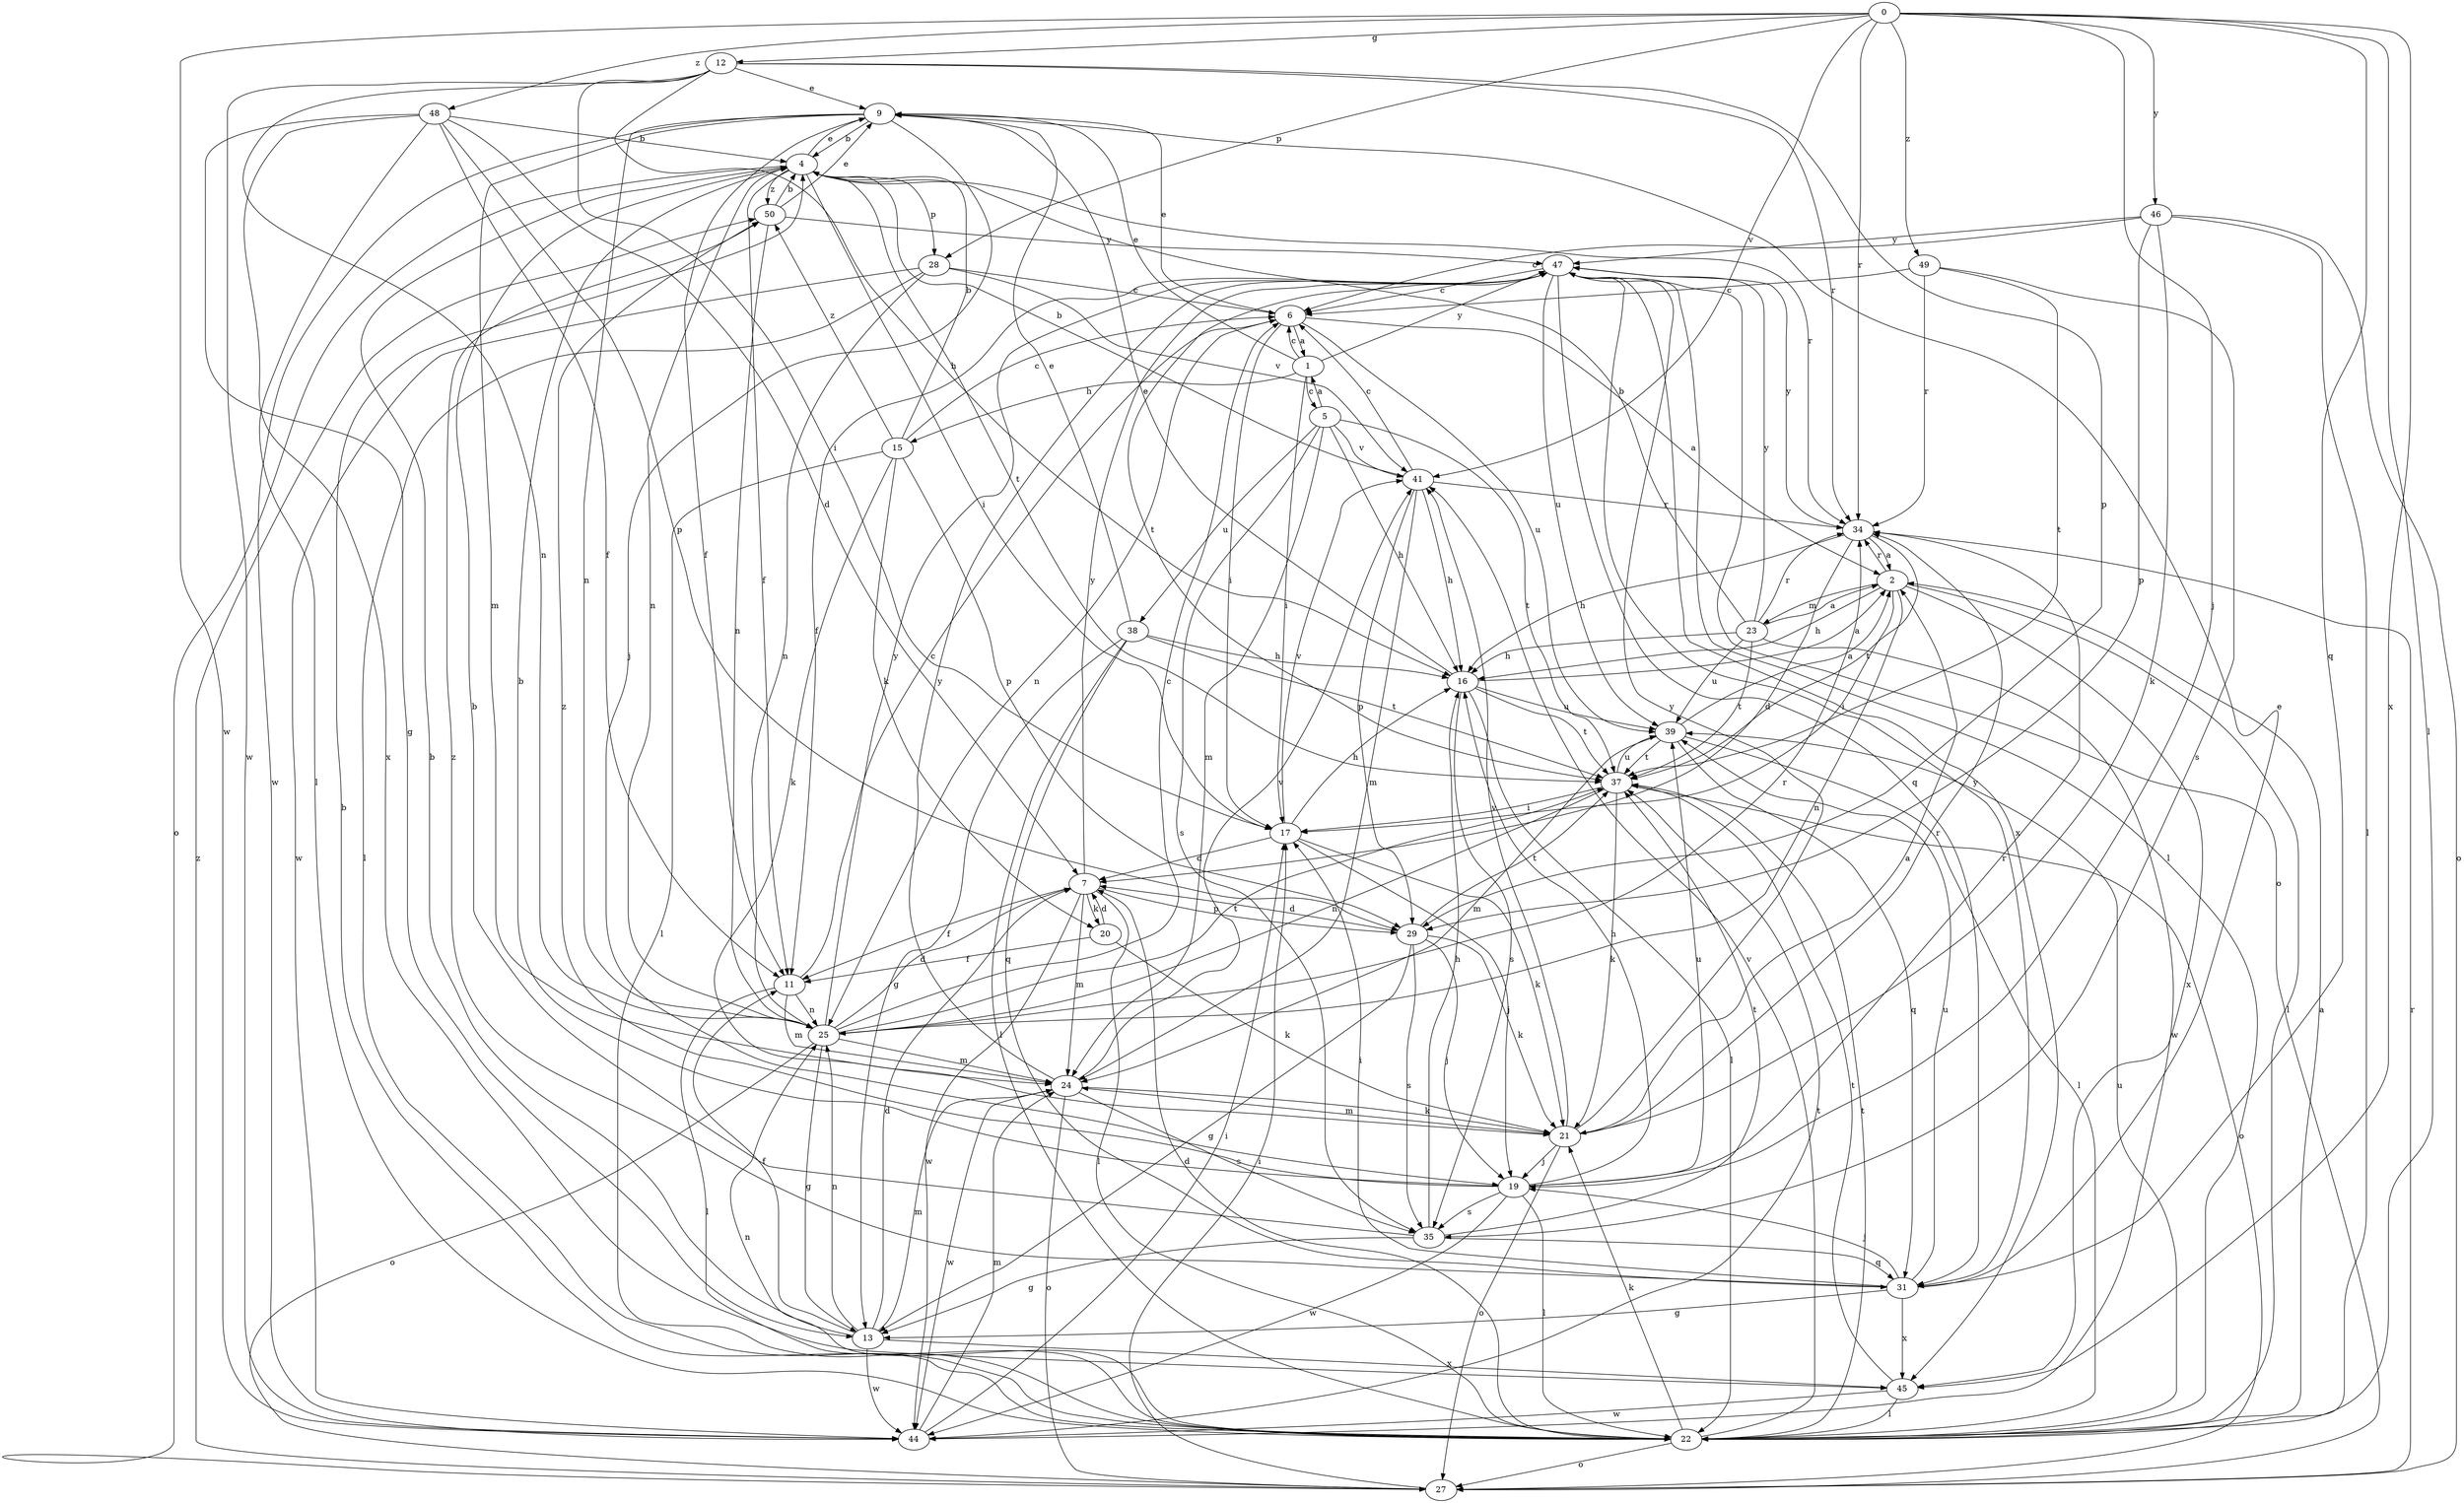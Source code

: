 strict digraph  {
0;
1;
2;
4;
5;
6;
7;
9;
11;
12;
13;
15;
16;
17;
19;
20;
21;
22;
23;
24;
25;
27;
28;
29;
31;
34;
35;
37;
38;
39;
41;
44;
45;
46;
47;
48;
49;
50;
0 -> 12  [label=g];
0 -> 19  [label=j];
0 -> 22  [label=l];
0 -> 28  [label=p];
0 -> 31  [label=q];
0 -> 34  [label=r];
0 -> 41  [label=v];
0 -> 44  [label=w];
0 -> 45  [label=x];
0 -> 46  [label=y];
0 -> 48  [label=z];
0 -> 49  [label=z];
1 -> 5  [label=c];
1 -> 6  [label=c];
1 -> 9  [label=e];
1 -> 15  [label=h];
1 -> 17  [label=i];
1 -> 47  [label=y];
2 -> 16  [label=h];
2 -> 17  [label=i];
2 -> 22  [label=l];
2 -> 23  [label=m];
2 -> 25  [label=n];
2 -> 34  [label=r];
2 -> 45  [label=x];
4 -> 9  [label=e];
4 -> 11  [label=f];
4 -> 17  [label=i];
4 -> 25  [label=n];
4 -> 27  [label=o];
4 -> 28  [label=p];
4 -> 34  [label=r];
4 -> 37  [label=t];
4 -> 50  [label=z];
5 -> 1  [label=a];
5 -> 16  [label=h];
5 -> 24  [label=m];
5 -> 35  [label=s];
5 -> 37  [label=t];
5 -> 38  [label=u];
5 -> 41  [label=v];
6 -> 1  [label=a];
6 -> 2  [label=a];
6 -> 9  [label=e];
6 -> 17  [label=i];
6 -> 25  [label=n];
6 -> 39  [label=u];
7 -> 11  [label=f];
7 -> 20  [label=k];
7 -> 22  [label=l];
7 -> 24  [label=m];
7 -> 29  [label=p];
7 -> 44  [label=w];
7 -> 47  [label=y];
9 -> 4  [label=b];
9 -> 11  [label=f];
9 -> 19  [label=j];
9 -> 24  [label=m];
9 -> 25  [label=n];
9 -> 44  [label=w];
11 -> 6  [label=c];
11 -> 22  [label=l];
11 -> 24  [label=m];
11 -> 25  [label=n];
12 -> 9  [label=e];
12 -> 16  [label=h];
12 -> 17  [label=i];
12 -> 25  [label=n];
12 -> 29  [label=p];
12 -> 34  [label=r];
12 -> 44  [label=w];
13 -> 4  [label=b];
13 -> 7  [label=d];
13 -> 11  [label=f];
13 -> 24  [label=m];
13 -> 25  [label=n];
13 -> 44  [label=w];
13 -> 45  [label=x];
15 -> 4  [label=b];
15 -> 6  [label=c];
15 -> 20  [label=k];
15 -> 21  [label=k];
15 -> 22  [label=l];
15 -> 29  [label=p];
15 -> 50  [label=z];
16 -> 2  [label=a];
16 -> 9  [label=e];
16 -> 22  [label=l];
16 -> 35  [label=s];
16 -> 37  [label=t];
16 -> 39  [label=u];
17 -> 7  [label=d];
17 -> 16  [label=h];
17 -> 19  [label=j];
17 -> 21  [label=k];
17 -> 41  [label=v];
19 -> 4  [label=b];
19 -> 16  [label=h];
19 -> 22  [label=l];
19 -> 34  [label=r];
19 -> 35  [label=s];
19 -> 39  [label=u];
19 -> 44  [label=w];
19 -> 50  [label=z];
20 -> 7  [label=d];
20 -> 11  [label=f];
20 -> 21  [label=k];
21 -> 2  [label=a];
21 -> 19  [label=j];
21 -> 24  [label=m];
21 -> 27  [label=o];
21 -> 34  [label=r];
21 -> 41  [label=v];
21 -> 47  [label=y];
22 -> 2  [label=a];
22 -> 4  [label=b];
22 -> 7  [label=d];
22 -> 21  [label=k];
22 -> 25  [label=n];
22 -> 27  [label=o];
22 -> 37  [label=t];
22 -> 39  [label=u];
22 -> 41  [label=v];
23 -> 2  [label=a];
23 -> 4  [label=b];
23 -> 16  [label=h];
23 -> 34  [label=r];
23 -> 37  [label=t];
23 -> 39  [label=u];
23 -> 44  [label=w];
23 -> 47  [label=y];
24 -> 21  [label=k];
24 -> 27  [label=o];
24 -> 35  [label=s];
24 -> 41  [label=v];
24 -> 44  [label=w];
24 -> 47  [label=y];
25 -> 6  [label=c];
25 -> 7  [label=d];
25 -> 13  [label=g];
25 -> 24  [label=m];
25 -> 27  [label=o];
25 -> 34  [label=r];
25 -> 37  [label=t];
25 -> 47  [label=y];
27 -> 17  [label=i];
27 -> 34  [label=r];
27 -> 50  [label=z];
28 -> 6  [label=c];
28 -> 22  [label=l];
28 -> 25  [label=n];
28 -> 41  [label=v];
28 -> 44  [label=w];
29 -> 7  [label=d];
29 -> 13  [label=g];
29 -> 19  [label=j];
29 -> 21  [label=k];
29 -> 35  [label=s];
29 -> 37  [label=t];
31 -> 9  [label=e];
31 -> 13  [label=g];
31 -> 17  [label=i];
31 -> 19  [label=j];
31 -> 39  [label=u];
31 -> 45  [label=x];
31 -> 47  [label=y];
31 -> 50  [label=z];
34 -> 2  [label=a];
34 -> 7  [label=d];
34 -> 16  [label=h];
34 -> 37  [label=t];
34 -> 47  [label=y];
35 -> 4  [label=b];
35 -> 13  [label=g];
35 -> 16  [label=h];
35 -> 31  [label=q];
35 -> 37  [label=t];
37 -> 17  [label=i];
37 -> 21  [label=k];
37 -> 25  [label=n];
37 -> 27  [label=o];
37 -> 39  [label=u];
38 -> 9  [label=e];
38 -> 13  [label=g];
38 -> 16  [label=h];
38 -> 22  [label=l];
38 -> 31  [label=q];
38 -> 37  [label=t];
39 -> 2  [label=a];
39 -> 22  [label=l];
39 -> 24  [label=m];
39 -> 31  [label=q];
39 -> 37  [label=t];
41 -> 4  [label=b];
41 -> 6  [label=c];
41 -> 16  [label=h];
41 -> 24  [label=m];
41 -> 29  [label=p];
41 -> 34  [label=r];
44 -> 17  [label=i];
44 -> 24  [label=m];
44 -> 37  [label=t];
45 -> 22  [label=l];
45 -> 37  [label=t];
45 -> 44  [label=w];
46 -> 6  [label=c];
46 -> 21  [label=k];
46 -> 22  [label=l];
46 -> 27  [label=o];
46 -> 29  [label=p];
46 -> 47  [label=y];
47 -> 6  [label=c];
47 -> 11  [label=f];
47 -> 22  [label=l];
47 -> 27  [label=o];
47 -> 31  [label=q];
47 -> 37  [label=t];
47 -> 39  [label=u];
47 -> 45  [label=x];
48 -> 4  [label=b];
48 -> 7  [label=d];
48 -> 11  [label=f];
48 -> 13  [label=g];
48 -> 22  [label=l];
48 -> 29  [label=p];
48 -> 45  [label=x];
49 -> 6  [label=c];
49 -> 34  [label=r];
49 -> 35  [label=s];
49 -> 37  [label=t];
50 -> 4  [label=b];
50 -> 9  [label=e];
50 -> 25  [label=n];
50 -> 47  [label=y];
}
